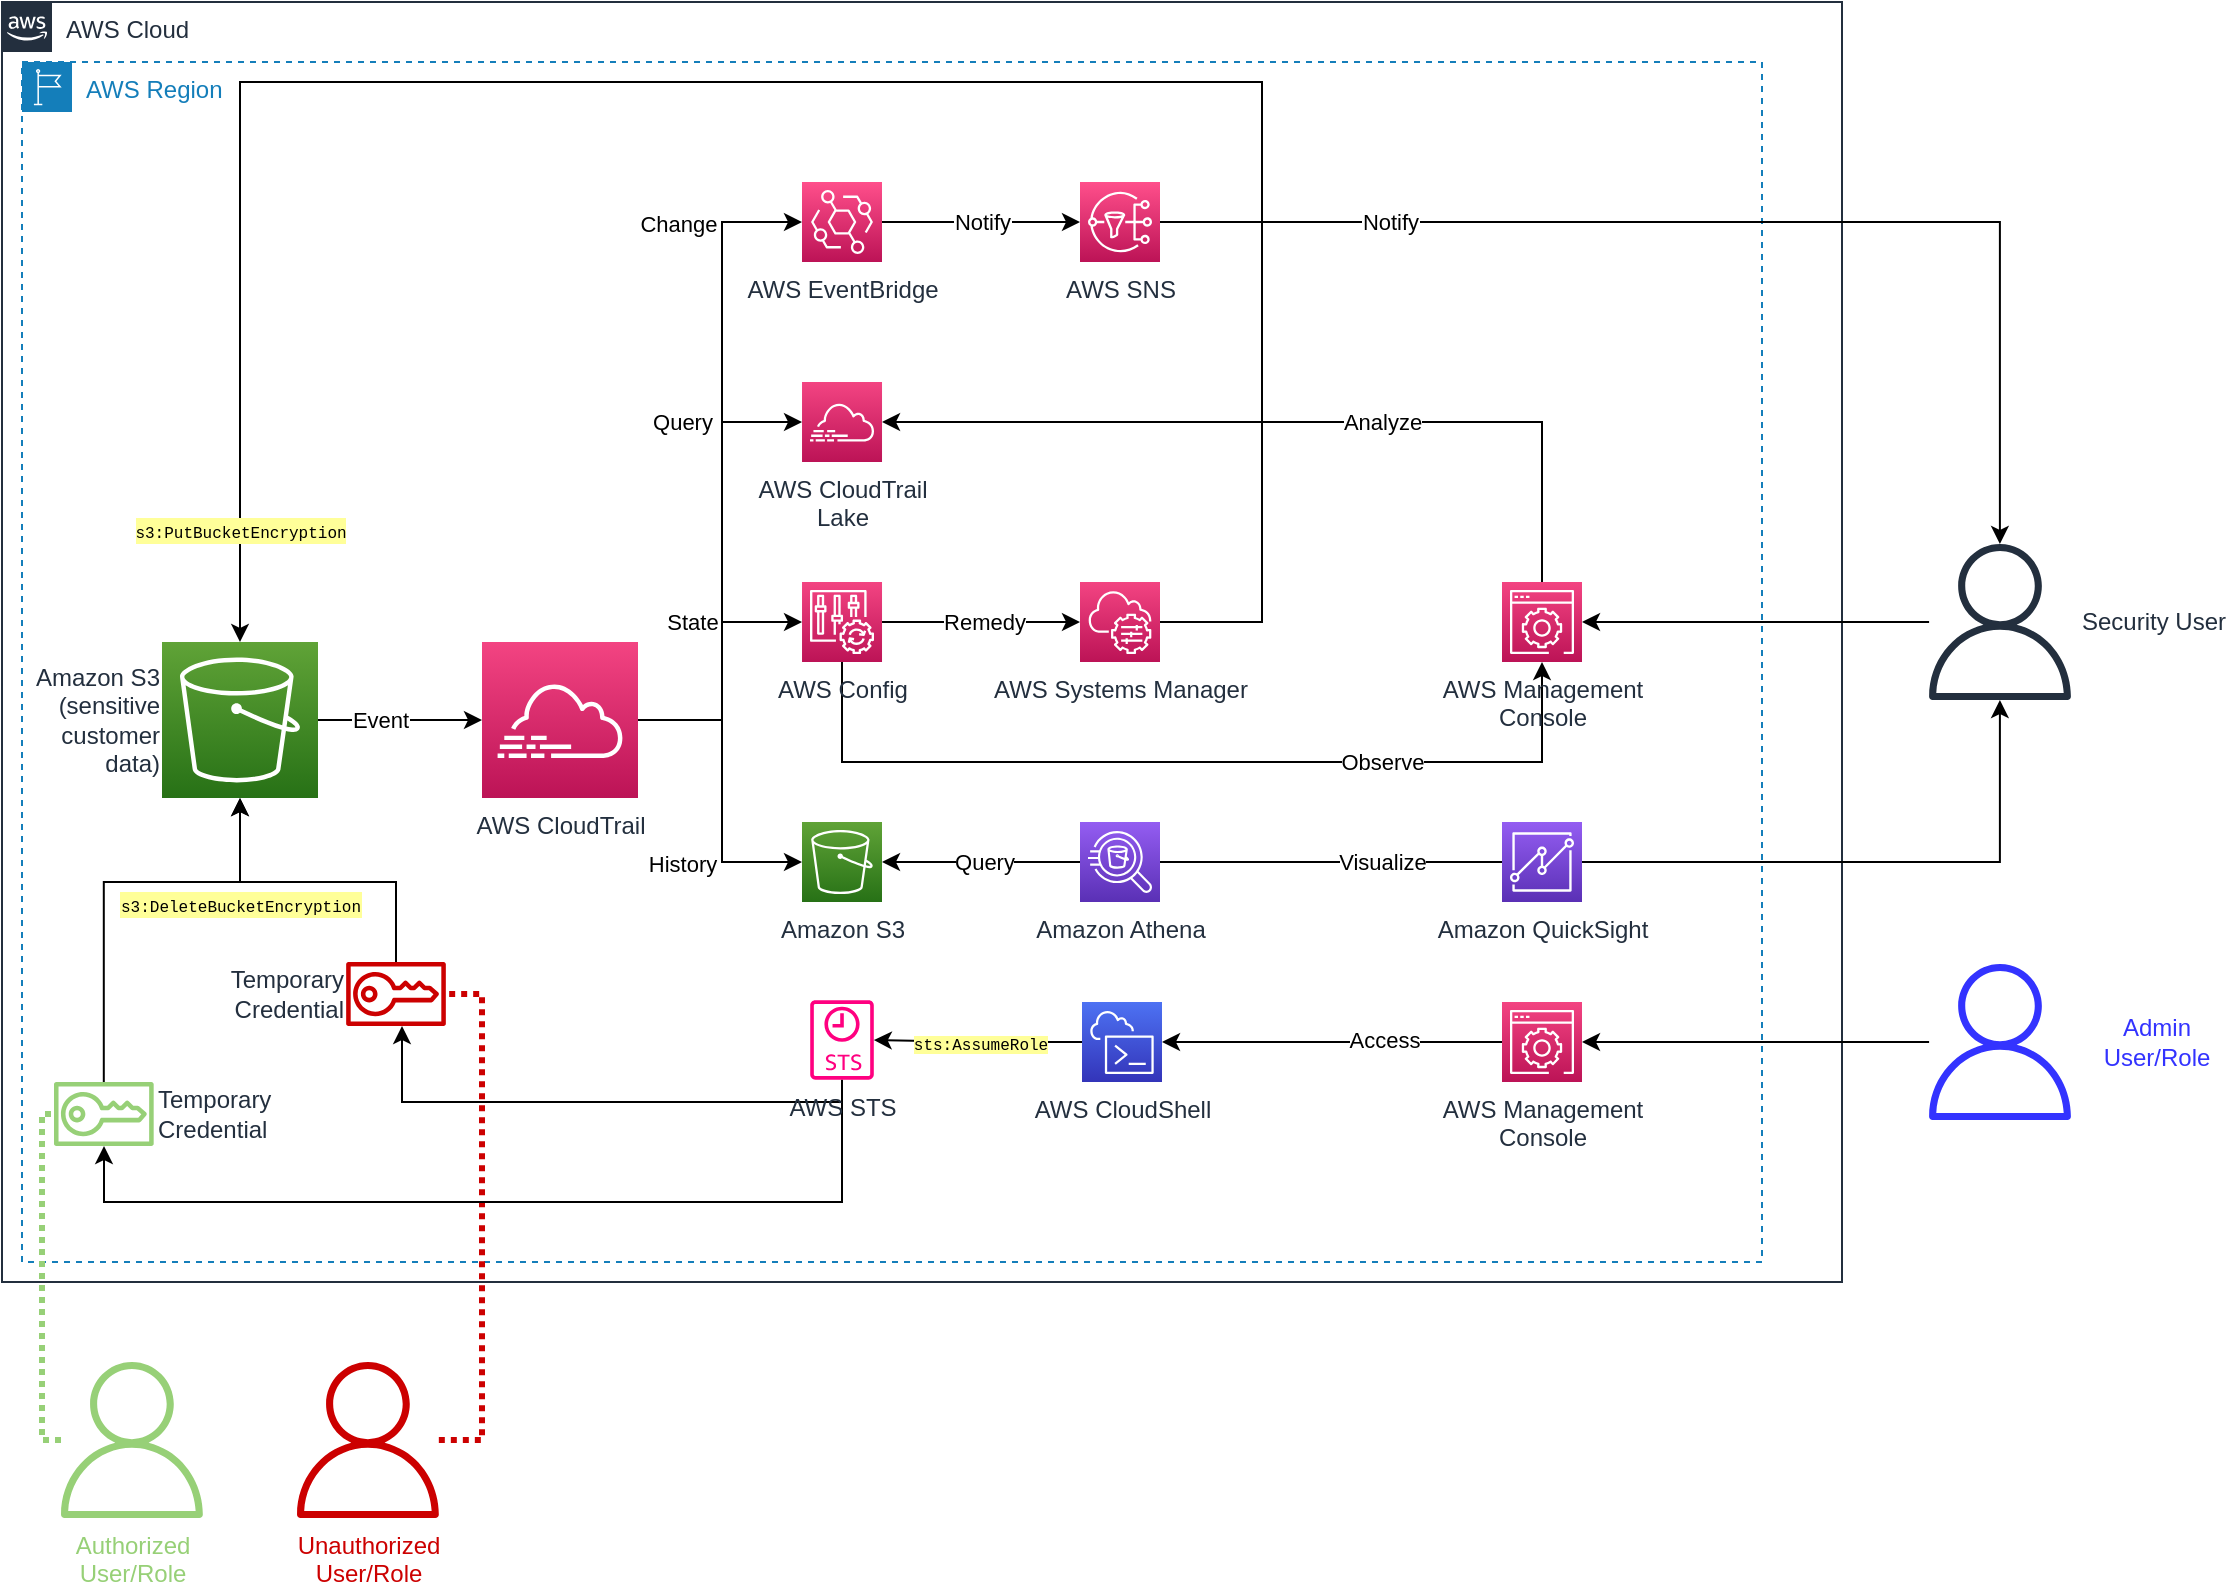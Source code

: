 <mxfile version="16.1.2" type="device"><diagram id="Bv-gd8HwqSWzunqZlA5W" name="Page-1"><mxGraphModel dx="1649" dy="1833" grid="1" gridSize="10" guides="1" tooltips="1" connect="1" arrows="1" fold="1" page="1" pageScale="1" pageWidth="850" pageHeight="1100" math="0" shadow="0"><root><mxCell id="0"/><mxCell id="1" parent="0"/><mxCell id="RG5rcyg_An_Odtp8znTc-1" value="AWS Cloud" style="points=[[0,0],[0.25,0],[0.5,0],[0.75,0],[1,0],[1,0.25],[1,0.5],[1,0.75],[1,1],[0.75,1],[0.5,1],[0.25,1],[0,1],[0,0.75],[0,0.5],[0,0.25]];outlineConnect=0;gradientColor=none;html=1;whiteSpace=wrap;fontSize=12;fontStyle=0;shape=mxgraph.aws4.group;grIcon=mxgraph.aws4.group_aws_cloud_alt;strokeColor=#232F3E;fillColor=none;verticalAlign=top;align=left;spacingLeft=30;fontColor=#232F3E;dashed=0;" parent="1" vertex="1"><mxGeometry x="80" y="-120" width="920" height="640" as="geometry"/></mxCell><mxCell id="RG5rcyg_An_Odtp8znTc-2" value="AWS Region" style="points=[[0,0],[0.25,0],[0.5,0],[0.75,0],[1,0],[1,0.25],[1,0.5],[1,0.75],[1,1],[0.75,1],[0.5,1],[0.25,1],[0,1],[0,0.75],[0,0.5],[0,0.25]];outlineConnect=0;gradientColor=none;html=1;whiteSpace=wrap;fontSize=12;fontStyle=0;shape=mxgraph.aws4.group;grIcon=mxgraph.aws4.group_region;strokeColor=#147EBA;fillColor=none;verticalAlign=top;align=left;spacingLeft=30;fontColor=#147EBA;dashed=1;" parent="1" vertex="1"><mxGeometry x="90" y="-90" width="870" height="600" as="geometry"/></mxCell><mxCell id="RG5rcyg_An_Odtp8znTc-24" style="edgeStyle=orthogonalEdgeStyle;rounded=0;orthogonalLoop=1;jettySize=auto;html=1;" parent="1" source="RG5rcyg_An_Odtp8znTc-3" target="RG5rcyg_An_Odtp8znTc-8" edge="1"><mxGeometry relative="1" as="geometry"/></mxCell><mxCell id="RG5rcyg_An_Odtp8znTc-25" value="Event" style="edgeLabel;html=1;align=center;verticalAlign=middle;resizable=0;points=[];" parent="RG5rcyg_An_Odtp8znTc-24" vertex="1" connectable="0"><mxGeometry x="-0.244" relative="1" as="geometry"><mxPoint as="offset"/></mxGeometry></mxCell><mxCell id="RG5rcyg_An_Odtp8znTc-3" value="Amazon S3&lt;br&gt;(sensitive&lt;br&gt;customer&lt;br&gt;data)" style="sketch=0;points=[[0,0,0],[0.25,0,0],[0.5,0,0],[0.75,0,0],[1,0,0],[0,1,0],[0.25,1,0],[0.5,1,0],[0.75,1,0],[1,1,0],[0,0.25,0],[0,0.5,0],[0,0.75,0],[1,0.25,0],[1,0.5,0],[1,0.75,0]];outlineConnect=0;fontColor=#232F3E;gradientColor=#60A337;gradientDirection=north;fillColor=#277116;strokeColor=#ffffff;dashed=0;verticalLabelPosition=middle;verticalAlign=middle;align=right;html=1;fontSize=12;fontStyle=0;aspect=fixed;shape=mxgraph.aws4.resourceIcon;resIcon=mxgraph.aws4.s3;labelPosition=left;" parent="1" vertex="1"><mxGeometry x="160" y="200" width="78" height="78" as="geometry"/></mxCell><mxCell id="RG5rcyg_An_Odtp8znTc-38" style="edgeStyle=orthogonalEdgeStyle;rounded=0;orthogonalLoop=1;jettySize=auto;html=1;" parent="1" source="RG5rcyg_An_Odtp8znTc-5" target="RG5rcyg_An_Odtp8znTc-14" edge="1"><mxGeometry relative="1" as="geometry"/></mxCell><mxCell id="RG5rcyg_An_Odtp8znTc-39" value="&lt;font face=&quot;Courier New&quot; style=&quot;font-size: 8px ; background-color: rgb(255 , 255 , 153)&quot;&gt;sts:AssumeRole&lt;/font&gt;" style="edgeLabel;html=1;align=center;verticalAlign=middle;resizable=0;points=[];" parent="RG5rcyg_An_Odtp8znTc-38" vertex="1" connectable="0"><mxGeometry x="-0.002" y="-1" relative="1" as="geometry"><mxPoint as="offset"/></mxGeometry></mxCell><mxCell id="RG5rcyg_An_Odtp8znTc-5" value="AWS CloudShell" style="sketch=0;points=[[0,0,0],[0.25,0,0],[0.5,0,0],[0.75,0,0],[1,0,0],[0,1,0],[0.25,1,0],[0.5,1,0],[0.75,1,0],[1,1,0],[0,0.25,0],[0,0.5,0],[0,0.75,0],[1,0.25,0],[1,0.5,0],[1,0.75,0]];outlineConnect=0;fontColor=#232F3E;gradientColor=#4D72F3;gradientDirection=north;fillColor=#3334B9;strokeColor=#ffffff;dashed=0;verticalLabelPosition=bottom;verticalAlign=top;align=center;html=1;fontSize=12;fontStyle=0;aspect=fixed;shape=mxgraph.aws4.resourceIcon;resIcon=mxgraph.aws4.cloudshell;" parent="1" vertex="1"><mxGeometry x="620" y="380" width="40" height="40" as="geometry"/></mxCell><mxCell id="RG5rcyg_An_Odtp8znTc-41" style="edgeStyle=orthogonalEdgeStyle;rounded=0;orthogonalLoop=1;jettySize=auto;html=1;dashed=1;dashPattern=1 1;endArrow=none;endFill=0;strokeColor=#CC0000;strokeWidth=3;" parent="1" source="RG5rcyg_An_Odtp8znTc-6" target="RG5rcyg_An_Odtp8znTc-17" edge="1"><mxGeometry relative="1" as="geometry"><Array as="points"><mxPoint x="320" y="599"/><mxPoint x="320" y="376"/></Array></mxGeometry></mxCell><mxCell id="RG5rcyg_An_Odtp8znTc-6" value="&lt;font color=&quot;#cc0000&quot;&gt;Unauthorized&lt;br&gt;User/Role&lt;/font&gt;" style="sketch=0;outlineConnect=0;fontColor=#232F3E;gradientColor=none;fillColor=#CC0000;strokeColor=none;dashed=0;verticalLabelPosition=bottom;verticalAlign=top;align=center;html=1;fontSize=12;fontStyle=0;aspect=fixed;pointerEvents=1;shape=mxgraph.aws4.user;" parent="1" vertex="1"><mxGeometry x="223.96" y="560" width="78" height="78" as="geometry"/></mxCell><mxCell id="RG5rcyg_An_Odtp8znTc-36" style="edgeStyle=orthogonalEdgeStyle;rounded=0;orthogonalLoop=1;jettySize=auto;html=1;startArrow=none;" parent="1" source="IjixPm76EJKQzkqLWLev-13" target="RG5rcyg_An_Odtp8znTc-5" edge="1"><mxGeometry relative="1" as="geometry"/></mxCell><mxCell id="RG5rcyg_An_Odtp8znTc-37" value="Access" style="edgeLabel;html=1;align=center;verticalAlign=middle;resizable=0;points=[];" parent="RG5rcyg_An_Odtp8znTc-36" vertex="1" connectable="0"><mxGeometry x="0.044" y="1" relative="1" as="geometry"><mxPoint x="29" y="-2" as="offset"/></mxGeometry></mxCell><mxCell id="RG5rcyg_An_Odtp8znTc-7" value="Admin&lt;br&gt;User/Role" style="sketch=0;outlineConnect=0;fontColor=#3333FF;gradientColor=none;fillColor=#3333FF;strokeColor=none;dashed=0;verticalLabelPosition=middle;verticalAlign=middle;align=center;html=1;fontSize=12;fontStyle=0;aspect=fixed;pointerEvents=1;shape=mxgraph.aws4.user;labelPosition=right;" parent="1" vertex="1"><mxGeometry x="1040" y="361" width="78" height="78" as="geometry"/></mxCell><mxCell id="RG5rcyg_An_Odtp8znTc-26" style="edgeStyle=orthogonalEdgeStyle;rounded=0;orthogonalLoop=1;jettySize=auto;html=1;entryX=0;entryY=0.5;entryDx=0;entryDy=0;entryPerimeter=0;" parent="1" source="RG5rcyg_An_Odtp8znTc-8" target="RG5rcyg_An_Odtp8znTc-10" edge="1"><mxGeometry relative="1" as="geometry"><Array as="points"><mxPoint x="440" y="239"/><mxPoint x="440" y="-10"/></Array></mxGeometry></mxCell><mxCell id="RG5rcyg_An_Odtp8znTc-28" value="Change" style="edgeLabel;html=1;align=center;verticalAlign=middle;resizable=0;points=[];" parent="RG5rcyg_An_Odtp8znTc-26" vertex="1" connectable="0"><mxGeometry x="0.007" y="-1" relative="1" as="geometry"><mxPoint x="-23" y="-124" as="offset"/></mxGeometry></mxCell><mxCell id="RG5rcyg_An_Odtp8znTc-27" style="edgeStyle=orthogonalEdgeStyle;rounded=0;orthogonalLoop=1;jettySize=auto;html=1;entryX=0;entryY=0.5;entryDx=0;entryDy=0;entryPerimeter=0;" parent="1" source="RG5rcyg_An_Odtp8znTc-8" target="RG5rcyg_An_Odtp8znTc-12" edge="1"><mxGeometry relative="1" as="geometry"><Array as="points"><mxPoint x="440" y="239"/><mxPoint x="440" y="190"/></Array></mxGeometry></mxCell><mxCell id="RG5rcyg_An_Odtp8znTc-29" value="State" style="edgeLabel;html=1;align=center;verticalAlign=middle;resizable=0;points=[];" parent="RG5rcyg_An_Odtp8znTc-27" vertex="1" connectable="0"><mxGeometry x="-0.049" relative="1" as="geometry"><mxPoint x="-15" y="-29" as="offset"/></mxGeometry></mxCell><mxCell id="IjixPm76EJKQzkqLWLev-3" style="edgeStyle=orthogonalEdgeStyle;rounded=0;orthogonalLoop=1;jettySize=auto;html=1;" parent="1" source="RG5rcyg_An_Odtp8znTc-8" target="IjixPm76EJKQzkqLWLev-2" edge="1"><mxGeometry relative="1" as="geometry"><Array as="points"><mxPoint x="440" y="239"/><mxPoint x="440" y="310"/></Array></mxGeometry></mxCell><mxCell id="IjixPm76EJKQzkqLWLev-4" value="History" style="edgeLabel;html=1;align=center;verticalAlign=middle;resizable=0;points=[];" parent="IjixPm76EJKQzkqLWLev-3" vertex="1" connectable="0"><mxGeometry x="0.129" relative="1" as="geometry"><mxPoint x="-20" y="27" as="offset"/></mxGeometry></mxCell><mxCell id="mHHgIrZHhzkqOtx3nVG4-2" style="edgeStyle=orthogonalEdgeStyle;rounded=0;orthogonalLoop=1;jettySize=auto;html=1;entryX=0;entryY=0.5;entryDx=0;entryDy=0;entryPerimeter=0;" edge="1" parent="1" source="RG5rcyg_An_Odtp8znTc-8" target="mHHgIrZHhzkqOtx3nVG4-1"><mxGeometry relative="1" as="geometry"><Array as="points"><mxPoint x="440" y="239"/><mxPoint x="440" y="90"/></Array></mxGeometry></mxCell><mxCell id="mHHgIrZHhzkqOtx3nVG4-3" value="Query" style="edgeLabel;html=1;align=center;verticalAlign=middle;resizable=0;points=[];" vertex="1" connectable="0" parent="mHHgIrZHhzkqOtx3nVG4-2"><mxGeometry x="0.723" relative="1" as="geometry"><mxPoint x="-28" as="offset"/></mxGeometry></mxCell><mxCell id="RG5rcyg_An_Odtp8znTc-8" value="AWS CloudTrail" style="sketch=0;points=[[0,0,0],[0.25,0,0],[0.5,0,0],[0.75,0,0],[1,0,0],[0,1,0],[0.25,1,0],[0.5,1,0],[0.75,1,0],[1,1,0],[0,0.25,0],[0,0.5,0],[0,0.75,0],[1,0.25,0],[1,0.5,0],[1,0.75,0]];points=[[0,0,0],[0.25,0,0],[0.5,0,0],[0.75,0,0],[1,0,0],[0,1,0],[0.25,1,0],[0.5,1,0],[0.75,1,0],[1,1,0],[0,0.25,0],[0,0.5,0],[0,0.75,0],[1,0.25,0],[1,0.5,0],[1,0.75,0]];outlineConnect=0;fontColor=#232F3E;gradientColor=#F34482;gradientDirection=north;fillColor=#BC1356;strokeColor=#ffffff;dashed=0;verticalLabelPosition=bottom;verticalAlign=top;align=center;html=1;fontSize=12;fontStyle=0;aspect=fixed;shape=mxgraph.aws4.resourceIcon;resIcon=mxgraph.aws4.cloudtrail;labelPosition=center;" parent="1" vertex="1"><mxGeometry x="320" y="200" width="78" height="78" as="geometry"/></mxCell><mxCell id="RG5rcyg_An_Odtp8znTc-40" style="edgeStyle=orthogonalEdgeStyle;rounded=0;orthogonalLoop=1;jettySize=auto;html=1;endArrow=none;endFill=0;dashed=1;strokeColor=#97D077;strokeWidth=3;dashPattern=1 1;" parent="1" source="RG5rcyg_An_Odtp8znTc-9" target="RG5rcyg_An_Odtp8znTc-16" edge="1"><mxGeometry relative="1" as="geometry"><Array as="points"><mxPoint x="100" y="599"/><mxPoint x="100" y="436"/></Array></mxGeometry></mxCell><mxCell id="RG5rcyg_An_Odtp8znTc-9" value="&lt;font color=&quot;#97d077&quot;&gt;Authorized&lt;br&gt;User/Role&lt;/font&gt;" style="sketch=0;outlineConnect=0;fontColor=#232F3E;gradientColor=none;fillColor=#97D077;strokeColor=none;dashed=0;verticalLabelPosition=bottom;verticalAlign=top;align=center;html=1;fontSize=12;fontStyle=0;aspect=fixed;pointerEvents=1;shape=mxgraph.aws4.user;" parent="1" vertex="1"><mxGeometry x="105.96" y="560" width="78" height="78" as="geometry"/></mxCell><mxCell id="RG5rcyg_An_Odtp8znTc-30" style="edgeStyle=orthogonalEdgeStyle;rounded=0;orthogonalLoop=1;jettySize=auto;html=1;entryX=0;entryY=0.5;entryDx=0;entryDy=0;entryPerimeter=0;" parent="1" source="RG5rcyg_An_Odtp8znTc-10" target="RG5rcyg_An_Odtp8znTc-13" edge="1"><mxGeometry relative="1" as="geometry"/></mxCell><mxCell id="RG5rcyg_An_Odtp8znTc-32" value="Notify" style="edgeLabel;html=1;align=center;verticalAlign=middle;resizable=0;points=[];" parent="RG5rcyg_An_Odtp8znTc-30" vertex="1" connectable="0"><mxGeometry x="-0.645" y="-3" relative="1" as="geometry"><mxPoint x="32" y="-3" as="offset"/></mxGeometry></mxCell><mxCell id="RG5rcyg_An_Odtp8znTc-10" value="AWS EventBridge" style="sketch=0;points=[[0,0,0],[0.25,0,0],[0.5,0,0],[0.75,0,0],[1,0,0],[0,1,0],[0.25,1,0],[0.5,1,0],[0.75,1,0],[1,1,0],[0,0.25,0],[0,0.5,0],[0,0.75,0],[1,0.25,0],[1,0.5,0],[1,0.75,0]];outlineConnect=0;fontColor=#232F3E;gradientColor=#FF4F8B;gradientDirection=north;fillColor=#BC1356;strokeColor=#ffffff;dashed=0;verticalLabelPosition=bottom;verticalAlign=top;align=center;html=1;fontSize=12;fontStyle=0;aspect=fixed;shape=mxgraph.aws4.resourceIcon;resIcon=mxgraph.aws4.eventbridge;" parent="1" vertex="1"><mxGeometry x="480" y="-30" width="40" height="40" as="geometry"/></mxCell><mxCell id="EBJLqPZPEdVNuUjBcLnt-6" style="edgeStyle=orthogonalEdgeStyle;rounded=0;orthogonalLoop=1;jettySize=auto;html=1;" parent="1" source="RG5rcyg_An_Odtp8znTc-12" target="IjixPm76EJKQzkqLWLev-16" edge="1"><mxGeometry relative="1" as="geometry"><Array as="points"><mxPoint x="500" y="260"/><mxPoint x="850" y="260"/></Array></mxGeometry></mxCell><mxCell id="EBJLqPZPEdVNuUjBcLnt-7" value="Observe" style="edgeLabel;html=1;align=center;verticalAlign=middle;resizable=0;points=[];" parent="EBJLqPZPEdVNuUjBcLnt-6" vertex="1" connectable="0"><mxGeometry x="0.134" y="2" relative="1" as="geometry"><mxPoint x="65" y="2" as="offset"/></mxGeometry></mxCell><mxCell id="IjixPm76EJKQzkqLWLev-1" style="edgeStyle=orthogonalEdgeStyle;rounded=0;orthogonalLoop=1;jettySize=auto;html=1;" parent="1" source="RG5rcyg_An_Odtp8znTc-12" target="EBJLqPZPEdVNuUjBcLnt-8" edge="1"><mxGeometry relative="1" as="geometry"/></mxCell><mxCell id="IjixPm76EJKQzkqLWLev-5" value="Remedy" style="edgeLabel;html=1;align=center;verticalAlign=middle;resizable=0;points=[];" parent="IjixPm76EJKQzkqLWLev-1" vertex="1" connectable="0"><mxGeometry x="0.03" relative="1" as="geometry"><mxPoint as="offset"/></mxGeometry></mxCell><mxCell id="RG5rcyg_An_Odtp8znTc-12" value="AWS Config" style="sketch=0;points=[[0,0,0],[0.25,0,0],[0.5,0,0],[0.75,0,0],[1,0,0],[0,1,0],[0.25,1,0],[0.5,1,0],[0.75,1,0],[1,1,0],[0,0.25,0],[0,0.5,0],[0,0.75,0],[1,0.25,0],[1,0.5,0],[1,0.75,0]];points=[[0,0,0],[0.25,0,0],[0.5,0,0],[0.75,0,0],[1,0,0],[0,1,0],[0.25,1,0],[0.5,1,0],[0.75,1,0],[1,1,0],[0,0.25,0],[0,0.5,0],[0,0.75,0],[1,0.25,0],[1,0.5,0],[1,0.75,0]];outlineConnect=0;fontColor=#232F3E;gradientColor=#F34482;gradientDirection=north;fillColor=#BC1356;strokeColor=#ffffff;dashed=0;verticalLabelPosition=bottom;verticalAlign=top;align=center;html=1;fontSize=12;fontStyle=0;aspect=fixed;shape=mxgraph.aws4.resourceIcon;resIcon=mxgraph.aws4.config;" parent="1" vertex="1"><mxGeometry x="480.01" y="170" width="40" height="40" as="geometry"/></mxCell><mxCell id="RG5rcyg_An_Odtp8znTc-34" style="edgeStyle=orthogonalEdgeStyle;rounded=0;orthogonalLoop=1;jettySize=auto;html=1;" parent="1" source="RG5rcyg_An_Odtp8znTc-13" target="RG5rcyg_An_Odtp8znTc-15" edge="1"><mxGeometry relative="1" as="geometry"/></mxCell><mxCell id="RG5rcyg_An_Odtp8znTc-35" value="Notify" style="edgeLabel;html=1;align=center;verticalAlign=middle;resizable=0;points=[];" parent="RG5rcyg_An_Odtp8znTc-34" vertex="1" connectable="0"><mxGeometry x="-0.14" y="-1" relative="1" as="geometry"><mxPoint x="-135" y="-1" as="offset"/></mxGeometry></mxCell><mxCell id="RG5rcyg_An_Odtp8znTc-13" value="AWS SNS" style="sketch=0;points=[[0,0,0],[0.25,0,0],[0.5,0,0],[0.75,0,0],[1,0,0],[0,1,0],[0.25,1,0],[0.5,1,0],[0.75,1,0],[1,1,0],[0,0.25,0],[0,0.5,0],[0,0.75,0],[1,0.25,0],[1,0.5,0],[1,0.75,0]];outlineConnect=0;fontColor=#232F3E;gradientColor=#FF4F8B;gradientDirection=north;fillColor=#BC1356;strokeColor=#ffffff;dashed=0;verticalLabelPosition=bottom;verticalAlign=top;align=center;html=1;fontSize=12;fontStyle=0;aspect=fixed;shape=mxgraph.aws4.resourceIcon;resIcon=mxgraph.aws4.sns;" parent="1" vertex="1"><mxGeometry x="619" y="-30" width="40" height="40" as="geometry"/></mxCell><mxCell id="RG5rcyg_An_Odtp8znTc-18" style="edgeStyle=orthogonalEdgeStyle;rounded=0;orthogonalLoop=1;jettySize=auto;html=1;" parent="1" source="RG5rcyg_An_Odtp8znTc-14" target="RG5rcyg_An_Odtp8znTc-16" edge="1"><mxGeometry relative="1" as="geometry"><Array as="points"><mxPoint x="500" y="480"/><mxPoint x="131" y="480"/></Array></mxGeometry></mxCell><mxCell id="RG5rcyg_An_Odtp8znTc-19" style="edgeStyle=orthogonalEdgeStyle;rounded=0;orthogonalLoop=1;jettySize=auto;html=1;" parent="1" source="RG5rcyg_An_Odtp8znTc-14" target="RG5rcyg_An_Odtp8znTc-17" edge="1"><mxGeometry relative="1" as="geometry"><Array as="points"><mxPoint x="500" y="430"/><mxPoint x="280" y="430"/></Array></mxGeometry></mxCell><mxCell id="RG5rcyg_An_Odtp8znTc-14" value="AWS STS" style="sketch=0;outlineConnect=0;fontColor=#232F3E;gradientColor=none;fillColor=#FF0080;strokeColor=none;dashed=0;verticalLabelPosition=bottom;verticalAlign=top;align=center;html=1;fontSize=12;fontStyle=0;aspect=fixed;pointerEvents=1;shape=mxgraph.aws4.sts_alternate;" parent="1" vertex="1"><mxGeometry x="484.11" y="379" width="31.79" height="40" as="geometry"/></mxCell><mxCell id="RG5rcyg_An_Odtp8znTc-15" value="Security User" style="sketch=0;outlineConnect=0;fontColor=#232F3E;gradientColor=none;fillColor=#232F3E;strokeColor=none;dashed=0;verticalLabelPosition=middle;verticalAlign=middle;align=left;html=1;fontSize=12;fontStyle=0;aspect=fixed;pointerEvents=1;shape=mxgraph.aws4.user;labelPosition=right;" parent="1" vertex="1"><mxGeometry x="1040" y="151" width="78" height="78" as="geometry"/></mxCell><mxCell id="RG5rcyg_An_Odtp8znTc-20" style="edgeStyle=orthogonalEdgeStyle;rounded=0;orthogonalLoop=1;jettySize=auto;html=1;" parent="1" source="RG5rcyg_An_Odtp8znTc-16" target="RG5rcyg_An_Odtp8znTc-3" edge="1"><mxGeometry relative="1" as="geometry"><Array as="points"><mxPoint x="131" y="320"/><mxPoint x="199" y="320"/></Array></mxGeometry></mxCell><mxCell id="RG5rcyg_An_Odtp8znTc-22" value="&lt;font style=&quot;font-size: 8px&quot; face=&quot;Courier New&quot;&gt;s3:DeleteBucketEncryption&lt;/font&gt;" style="edgeLabel;html=1;align=center;verticalAlign=middle;resizable=0;points=[];labelBackgroundColor=#FFFF99;" parent="RG5rcyg_An_Odtp8znTc-20" vertex="1" connectable="0"><mxGeometry x="-0.48" relative="1" as="geometry"><mxPoint x="68" y="-35" as="offset"/></mxGeometry></mxCell><mxCell id="RG5rcyg_An_Odtp8znTc-16" value="Temporary&lt;br&gt;Credential" style="sketch=0;outlineConnect=0;fontColor=#232F3E;gradientColor=none;fillColor=#97D077;strokeColor=none;dashed=0;verticalLabelPosition=middle;verticalAlign=middle;align=left;html=1;fontSize=12;fontStyle=0;aspect=fixed;pointerEvents=1;shape=mxgraph.aws4.sts;labelPosition=right;" parent="1" vertex="1"><mxGeometry x="105.96" y="420" width="49.92" height="32" as="geometry"/></mxCell><mxCell id="RG5rcyg_An_Odtp8znTc-21" style="edgeStyle=orthogonalEdgeStyle;rounded=0;orthogonalLoop=1;jettySize=auto;html=1;" parent="1" source="RG5rcyg_An_Odtp8znTc-17" target="RG5rcyg_An_Odtp8znTc-3" edge="1"><mxGeometry relative="1" as="geometry"><Array as="points"><mxPoint x="277" y="320"/><mxPoint x="199" y="320"/></Array></mxGeometry></mxCell><mxCell id="RG5rcyg_An_Odtp8znTc-17" value="Temporary&lt;br&gt;Credential" style="sketch=0;outlineConnect=0;fontColor=#232F3E;gradientColor=none;fillColor=#CC0000;strokeColor=none;dashed=0;verticalLabelPosition=middle;verticalAlign=middle;align=right;html=1;fontSize=12;fontStyle=0;aspect=fixed;pointerEvents=1;shape=mxgraph.aws4.sts;labelPosition=left;" parent="1" vertex="1"><mxGeometry x="252.04" y="360" width="49.92" height="32" as="geometry"/></mxCell><mxCell id="EBJLqPZPEdVNuUjBcLnt-3" value="&lt;font face=&quot;Courier New&quot; style=&quot;font-size: 8px&quot;&gt;s3:PutBucketEncryption&lt;/font&gt;" style="edgeStyle=orthogonalEdgeStyle;rounded=0;orthogonalLoop=1;jettySize=auto;html=1;entryX=0.5;entryY=0;entryDx=0;entryDy=0;entryPerimeter=0;exitX=1;exitY=0.5;exitDx=0;exitDy=0;exitPerimeter=0;labelBackgroundColor=#FFFF99;" parent="1" source="EBJLqPZPEdVNuUjBcLnt-8" target="RG5rcyg_An_Odtp8znTc-3" edge="1"><mxGeometry x="0.898" relative="1" as="geometry"><mxPoint x="659" y="300" as="sourcePoint"/><Array as="points"><mxPoint x="710" y="190"/><mxPoint x="710" y="-80"/><mxPoint x="199" y="-80"/></Array><mxPoint as="offset"/></mxGeometry></mxCell><mxCell id="EBJLqPZPEdVNuUjBcLnt-5" value="&lt;span style=&quot;color: rgba(0 , 0 , 0 , 0) ; font-family: monospace ; font-size: 0px ; background-color: rgb(248 , 249 , 250)&quot;&gt;%3CmxGraphModel%3E%3Croot%3E%3CmxCell%20id%3D%220%22%2F%3E%3CmxCell%20id%3D%221%22%20parent%3D%220%22%2F%3E%3CmxCell%20id%3D%222%22%20value%3D%22%26lt%3Bfont%20style%3D%26quot%3Bfont-size%3A%2011px%26quot%3B%26gt%3BDeleteBucketEncryption%26lt%3B%2Ffont%26gt%3B%22%20style%3D%22edgeLabel%3Bhtml%3D1%3Balign%3Dcenter%3BverticalAlign%3Dmiddle%3Bresizable%3D0%3Bpoints%3D%5B%5D%3B%22%20vertex%3D%221%22%20connectable%3D%220%22%20parent%3D%221%22%3E%3CmxGeometry%20x%3D%22203.9%22%20y%3D%22330%22%20as%3D%22geometry%22%2F%3E%3C%2FmxCell%3E%3C%2Froot%3E%3C%2FmxGraphModel%3&lt;/span&gt;&lt;span style=&quot;color: rgba(0 , 0 , 0 , 0) ; font-family: monospace ; font-size: 0px ; background-color: rgb(248 , 249 , 250)&quot;&gt;%3CmxGraphModel%3E%3Croot%3E%3CmxCell%20id%3D%220%22%2F%3E%3CmxCell%20id%3D%221%22%20parent%3D%220%22%2F%3E%3CmxCell%20id%3D%222%22%20value%3D%22%26lt%3Bfont%20style%3D%26quot%3Bfont-size%3A%2011px%26quot%3B%26gt%3BDeleteBucketEncryption%26lt%3B%2Ffont%26gt%3B%22%20style%3D%22edgeLabel%3Bhtml%3D1%3Balign%3Dcenter%3BverticalAlign%3Dmiddle%3Bresizable%3D0%3Bpoints%3D%5B%5D%3B%22%20vertex%3D%221%22%20connectable%3D%220%22%20parent%3D%221%22%3E%3CmxGeometry%20x%3D%22203.9%22%20y%3D%22330%22%20as%3D%22geometry%22%2F%3E%3C%2FmxCell%3E%3C%2Froot%3E%3C%2FmxGraphModel%3EPutt&lt;/span&gt;" style="edgeLabel;html=1;align=center;verticalAlign=middle;resizable=0;points=[];" parent="EBJLqPZPEdVNuUjBcLnt-3" vertex="1" connectable="0"><mxGeometry x="0.205" relative="1" as="geometry"><mxPoint as="offset"/></mxGeometry></mxCell><mxCell id="EBJLqPZPEdVNuUjBcLnt-8" value="AWS Systems Manager" style="sketch=0;points=[[0,0,0],[0.25,0,0],[0.5,0,0],[0.75,0,0],[1,0,0],[0,1,0],[0.25,1,0],[0.5,1,0],[0.75,1,0],[1,1,0],[0,0.25,0],[0,0.5,0],[0,0.75,0],[1,0.25,0],[1,0.5,0],[1,0.75,0]];points=[[0,0,0],[0.25,0,0],[0.5,0,0],[0.75,0,0],[1,0,0],[0,1,0],[0.25,1,0],[0.5,1,0],[0.75,1,0],[1,1,0],[0,0.25,0],[0,0.5,0],[0,0.75,0],[1,0.25,0],[1,0.5,0],[1,0.75,0]];outlineConnect=0;fontColor=#232F3E;gradientColor=#F34482;gradientDirection=north;fillColor=#BC1356;strokeColor=#ffffff;dashed=0;verticalLabelPosition=bottom;verticalAlign=top;align=center;html=1;fontSize=12;fontStyle=0;aspect=fixed;shape=mxgraph.aws4.resourceIcon;resIcon=mxgraph.aws4.systems_manager;" parent="1" vertex="1"><mxGeometry x="619" y="170" width="40" height="40" as="geometry"/></mxCell><mxCell id="IjixPm76EJKQzkqLWLev-2" value="Amazon S3" style="sketch=0;points=[[0,0,0],[0.25,0,0],[0.5,0,0],[0.75,0,0],[1,0,0],[0,1,0],[0.25,1,0],[0.5,1,0],[0.75,1,0],[1,1,0],[0,0.25,0],[0,0.5,0],[0,0.75,0],[1,0.25,0],[1,0.5,0],[1,0.75,0]];outlineConnect=0;fontColor=#232F3E;gradientColor=#60A337;gradientDirection=north;fillColor=#277116;strokeColor=#ffffff;dashed=0;verticalLabelPosition=bottom;verticalAlign=top;align=center;html=1;fontSize=12;fontStyle=0;aspect=fixed;shape=mxgraph.aws4.resourceIcon;resIcon=mxgraph.aws4.s3;" parent="1" vertex="1"><mxGeometry x="480" y="290" width="40" height="40" as="geometry"/></mxCell><mxCell id="IjixPm76EJKQzkqLWLev-9" style="edgeStyle=orthogonalEdgeStyle;rounded=0;orthogonalLoop=1;jettySize=auto;html=1;entryX=1;entryY=0.5;entryDx=0;entryDy=0;entryPerimeter=0;" parent="1" source="IjixPm76EJKQzkqLWLev-8" target="IjixPm76EJKQzkqLWLev-2" edge="1"><mxGeometry relative="1" as="geometry"/></mxCell><mxCell id="IjixPm76EJKQzkqLWLev-10" value="Query" style="edgeLabel;html=1;align=center;verticalAlign=middle;resizable=0;points=[];" parent="IjixPm76EJKQzkqLWLev-9" vertex="1" connectable="0"><mxGeometry x="0.024" relative="1" as="geometry"><mxPoint x="2" as="offset"/></mxGeometry></mxCell><mxCell id="IjixPm76EJKQzkqLWLev-11" style="edgeStyle=orthogonalEdgeStyle;rounded=0;orthogonalLoop=1;jettySize=auto;html=1;startArrow=classic;startFill=1;endArrow=none;endFill=0;" parent="1" source="IjixPm76EJKQzkqLWLev-16" target="RG5rcyg_An_Odtp8znTc-15" edge="1"><mxGeometry relative="1" as="geometry"/></mxCell><mxCell id="IjixPm76EJKQzkqLWLev-8" value="Amazon Athena" style="sketch=0;points=[[0,0,0],[0.25,0,0],[0.5,0,0],[0.75,0,0],[1,0,0],[0,1,0],[0.25,1,0],[0.5,1,0],[0.75,1,0],[1,1,0],[0,0.25,0],[0,0.5,0],[0,0.75,0],[1,0.25,0],[1,0.5,0],[1,0.75,0]];outlineConnect=0;fontColor=#232F3E;gradientColor=#945DF2;gradientDirection=north;fillColor=#5A30B5;strokeColor=#ffffff;dashed=0;verticalLabelPosition=bottom;verticalAlign=top;align=center;html=1;fontSize=12;fontStyle=0;aspect=fixed;shape=mxgraph.aws4.resourceIcon;resIcon=mxgraph.aws4.athena;" parent="1" vertex="1"><mxGeometry x="619" y="290" width="40" height="40" as="geometry"/></mxCell><mxCell id="IjixPm76EJKQzkqLWLev-13" value="AWS Management&lt;br&gt;Console" style="sketch=0;points=[[0,0,0],[0.25,0,0],[0.5,0,0],[0.75,0,0],[1,0,0],[0,1,0],[0.25,1,0],[0.5,1,0],[0.75,1,0],[1,1,0],[0,0.25,0],[0,0.5,0],[0,0.75,0],[1,0.25,0],[1,0.5,0],[1,0.75,0]];points=[[0,0,0],[0.25,0,0],[0.5,0,0],[0.75,0,0],[1,0,0],[0,1,0],[0.25,1,0],[0.5,1,0],[0.75,1,0],[1,1,0],[0,0.25,0],[0,0.5,0],[0,0.75,0],[1,0.25,0],[1,0.5,0],[1,0.75,0]];outlineConnect=0;fontColor=#232F3E;gradientColor=#F34482;gradientDirection=north;fillColor=#BC1356;strokeColor=#ffffff;dashed=0;verticalLabelPosition=bottom;verticalAlign=top;align=center;html=1;fontSize=12;fontStyle=0;aspect=fixed;shape=mxgraph.aws4.resourceIcon;resIcon=mxgraph.aws4.management_console;labelBackgroundColor=none;" parent="1" vertex="1"><mxGeometry x="830" y="380" width="40" height="40" as="geometry"/></mxCell><mxCell id="IjixPm76EJKQzkqLWLev-14" value="" style="edgeStyle=orthogonalEdgeStyle;rounded=0;orthogonalLoop=1;jettySize=auto;html=1;endArrow=classic;startArrow=none;startFill=0;endFill=1;" parent="1" source="RG5rcyg_An_Odtp8znTc-7" target="IjixPm76EJKQzkqLWLev-13" edge="1"><mxGeometry relative="1" as="geometry"><mxPoint x="1043.545" y="399" as="sourcePoint"/><mxPoint x="660" y="400" as="targetPoint"/></mxGeometry></mxCell><mxCell id="mHHgIrZHhzkqOtx3nVG4-4" style="edgeStyle=orthogonalEdgeStyle;rounded=0;orthogonalLoop=1;jettySize=auto;html=1;entryX=1;entryY=0.5;entryDx=0;entryDy=0;entryPerimeter=0;" edge="1" parent="1" source="IjixPm76EJKQzkqLWLev-16" target="mHHgIrZHhzkqOtx3nVG4-1"><mxGeometry relative="1" as="geometry"><Array as="points"><mxPoint x="850" y="90"/></Array></mxGeometry></mxCell><mxCell id="mHHgIrZHhzkqOtx3nVG4-5" value="Analyze" style="edgeLabel;html=1;align=center;verticalAlign=middle;resizable=0;points=[];" vertex="1" connectable="0" parent="mHHgIrZHhzkqOtx3nVG4-4"><mxGeometry x="0.053" y="-1" relative="1" as="geometry"><mxPoint x="56" y="1" as="offset"/></mxGeometry></mxCell><mxCell id="IjixPm76EJKQzkqLWLev-16" value="AWS Management&lt;br&gt;Console" style="sketch=0;points=[[0,0,0],[0.25,0,0],[0.5,0,0],[0.75,0,0],[1,0,0],[0,1,0],[0.25,1,0],[0.5,1,0],[0.75,1,0],[1,1,0],[0,0.25,0],[0,0.5,0],[0,0.75,0],[1,0.25,0],[1,0.5,0],[1,0.75,0]];points=[[0,0,0],[0.25,0,0],[0.5,0,0],[0.75,0,0],[1,0,0],[0,1,0],[0.25,1,0],[0.5,1,0],[0.75,1,0],[1,1,0],[0,0.25,0],[0,0.5,0],[0,0.75,0],[1,0.25,0],[1,0.5,0],[1,0.75,0]];outlineConnect=0;fontColor=#232F3E;gradientColor=#F34482;gradientDirection=north;fillColor=#BC1356;strokeColor=#ffffff;dashed=0;verticalLabelPosition=bottom;verticalAlign=top;align=center;html=1;fontSize=12;fontStyle=0;aspect=fixed;shape=mxgraph.aws4.resourceIcon;resIcon=mxgraph.aws4.management_console;labelBackgroundColor=none;" parent="1" vertex="1"><mxGeometry x="830" y="170" width="40" height="40" as="geometry"/></mxCell><mxCell id="mHHgIrZHhzkqOtx3nVG4-1" value="AWS CloudTrail&lt;br&gt;Lake" style="sketch=0;points=[[0,0,0],[0.25,0,0],[0.5,0,0],[0.75,0,0],[1,0,0],[0,1,0],[0.25,1,0],[0.5,1,0],[0.75,1,0],[1,1,0],[0,0.25,0],[0,0.5,0],[0,0.75,0],[1,0.25,0],[1,0.5,0],[1,0.75,0]];points=[[0,0,0],[0.25,0,0],[0.5,0,0],[0.75,0,0],[1,0,0],[0,1,0],[0.25,1,0],[0.5,1,0],[0.75,1,0],[1,1,0],[0,0.25,0],[0,0.5,0],[0,0.75,0],[1,0.25,0],[1,0.5,0],[1,0.75,0]];outlineConnect=0;fontColor=#232F3E;gradientColor=#F34482;gradientDirection=north;fillColor=#BC1356;strokeColor=#ffffff;dashed=0;verticalLabelPosition=bottom;verticalAlign=top;align=center;html=1;fontSize=12;fontStyle=0;aspect=fixed;shape=mxgraph.aws4.resourceIcon;resIcon=mxgraph.aws4.cloudtrail;" vertex="1" parent="1"><mxGeometry x="480.01" y="70" width="40" height="40" as="geometry"/></mxCell><mxCell id="mHHgIrZHhzkqOtx3nVG4-9" style="edgeStyle=orthogonalEdgeStyle;rounded=0;orthogonalLoop=1;jettySize=auto;html=1;" edge="1" parent="1" source="mHHgIrZHhzkqOtx3nVG4-6" target="RG5rcyg_An_Odtp8znTc-15"><mxGeometry relative="1" as="geometry"/></mxCell><mxCell id="mHHgIrZHhzkqOtx3nVG4-6" value="Amazon QuickSight" style="sketch=0;points=[[0,0,0],[0.25,0,0],[0.5,0,0],[0.75,0,0],[1,0,0],[0,1,0],[0.25,1,0],[0.5,1,0],[0.75,1,0],[1,1,0],[0,0.25,0],[0,0.5,0],[0,0.75,0],[1,0.25,0],[1,0.5,0],[1,0.75,0]];outlineConnect=0;fontColor=#232F3E;gradientColor=#945DF2;gradientDirection=north;fillColor=#5A30B5;strokeColor=#ffffff;dashed=0;verticalLabelPosition=bottom;verticalAlign=top;align=center;html=1;fontSize=12;fontStyle=0;aspect=fixed;shape=mxgraph.aws4.resourceIcon;resIcon=mxgraph.aws4.quicksight;" vertex="1" parent="1"><mxGeometry x="830" y="290" width="40" height="40" as="geometry"/></mxCell><mxCell id="mHHgIrZHhzkqOtx3nVG4-7" value="" style="edgeStyle=orthogonalEdgeStyle;rounded=0;orthogonalLoop=1;jettySize=auto;html=1;endArrow=none;" edge="1" parent="1" source="IjixPm76EJKQzkqLWLev-8" target="mHHgIrZHhzkqOtx3nVG4-6"><mxGeometry relative="1" as="geometry"><mxPoint x="659" y="310" as="sourcePoint"/><mxPoint x="850.0" y="210" as="targetPoint"/></mxGeometry></mxCell><mxCell id="mHHgIrZHhzkqOtx3nVG4-8" value="Visualize" style="edgeLabel;html=1;align=center;verticalAlign=middle;resizable=0;points=[];" vertex="1" connectable="0" parent="mHHgIrZHhzkqOtx3nVG4-7"><mxGeometry x="-0.451" relative="1" as="geometry"><mxPoint x="64" as="offset"/></mxGeometry></mxCell></root></mxGraphModel></diagram></mxfile>